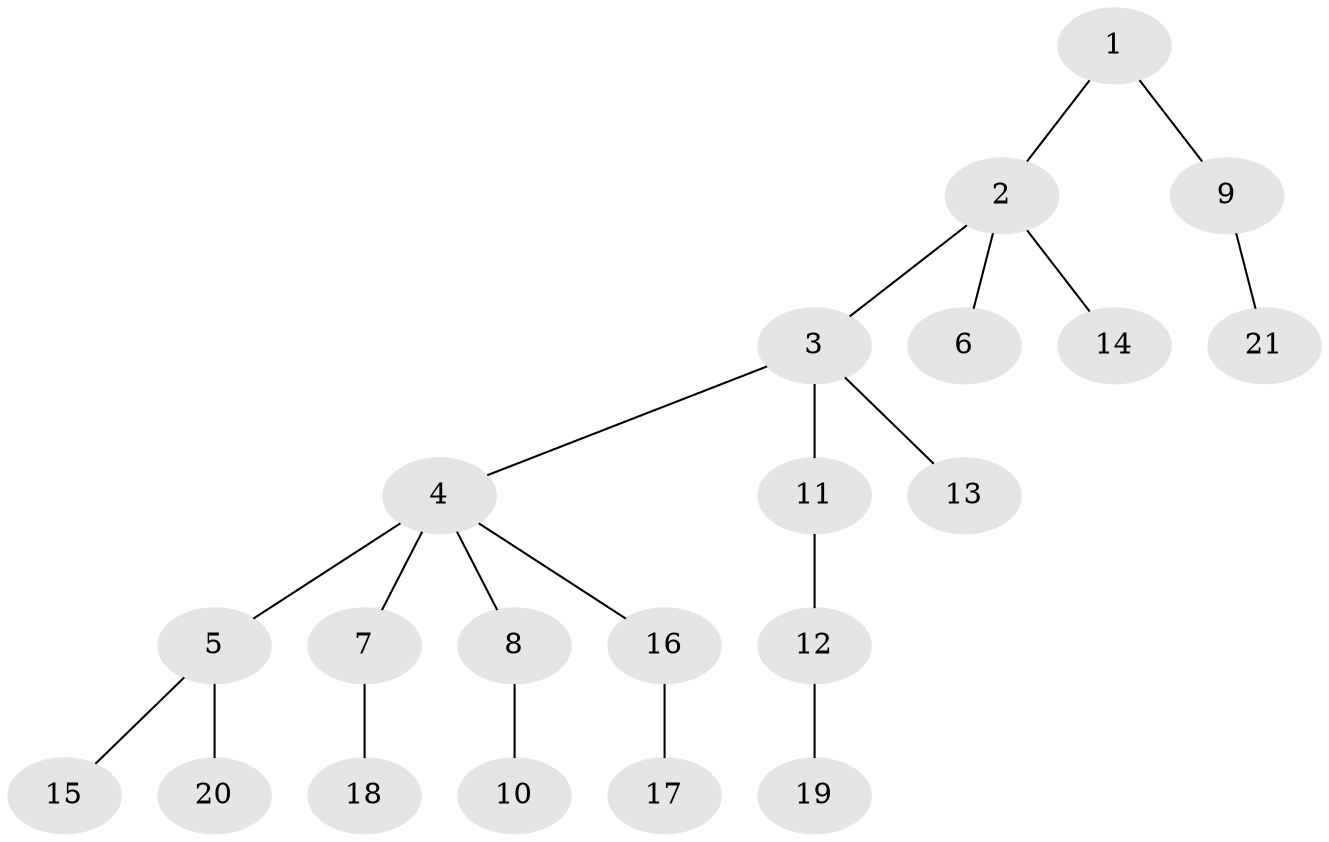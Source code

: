// original degree distribution, {4: 0.057971014492753624, 6: 0.014492753623188406, 5: 0.028985507246376812, 2: 0.2318840579710145, 1: 0.5072463768115942, 7: 0.014492753623188406, 3: 0.14492753623188406}
// Generated by graph-tools (version 1.1) at 2025/51/03/04/25 22:51:39]
// undirected, 21 vertices, 20 edges
graph export_dot {
  node [color=gray90,style=filled];
  1;
  2;
  3;
  4;
  5;
  6;
  7;
  8;
  9;
  10;
  11;
  12;
  13;
  14;
  15;
  16;
  17;
  18;
  19;
  20;
  21;
  1 -- 2 [weight=1.0];
  1 -- 9 [weight=1.0];
  2 -- 3 [weight=1.0];
  2 -- 6 [weight=1.0];
  2 -- 14 [weight=1.0];
  3 -- 4 [weight=1.0];
  3 -- 11 [weight=1.0];
  3 -- 13 [weight=1.0];
  4 -- 5 [weight=2.0];
  4 -- 7 [weight=1.0];
  4 -- 8 [weight=1.0];
  4 -- 16 [weight=1.0];
  5 -- 15 [weight=1.0];
  5 -- 20 [weight=1.0];
  7 -- 18 [weight=1.0];
  8 -- 10 [weight=1.0];
  9 -- 21 [weight=1.0];
  11 -- 12 [weight=2.0];
  12 -- 19 [weight=1.0];
  16 -- 17 [weight=1.0];
}
